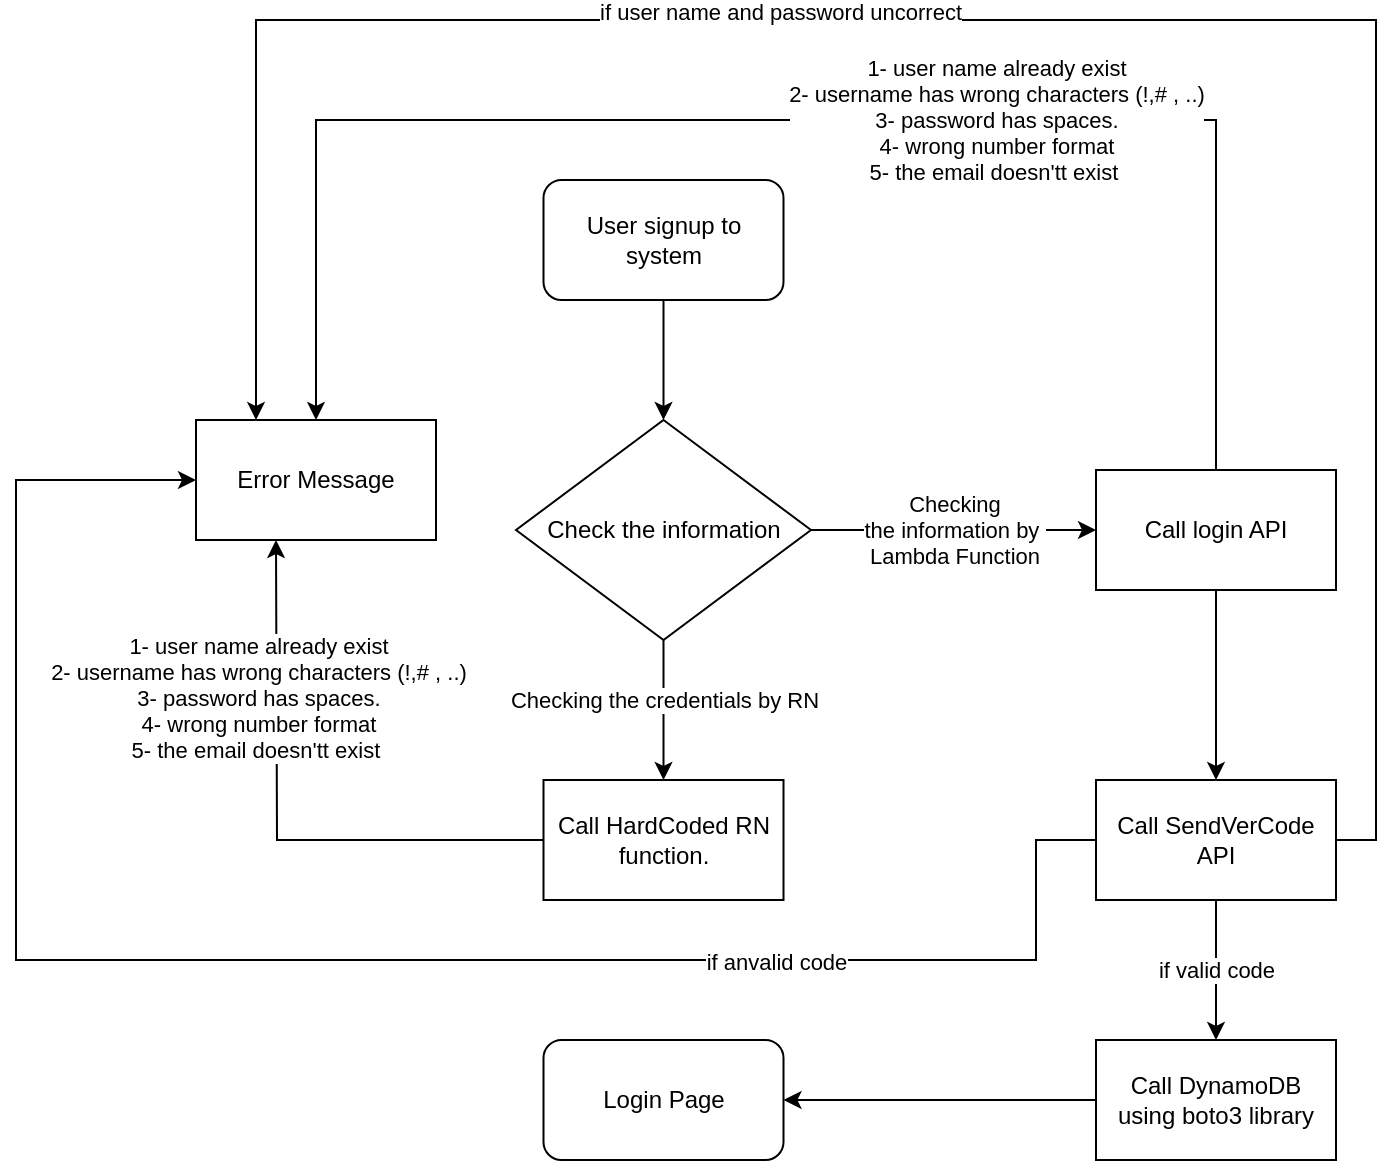 <mxfile version="24.4.13" type="device">
  <diagram name="Page-1" id="hQk4RfduXNzmqCUP8k7A">
    <mxGraphModel dx="2074" dy="723" grid="1" gridSize="10" guides="1" tooltips="1" connect="1" arrows="1" fold="1" page="1" pageScale="1" pageWidth="850" pageHeight="1100" math="0" shadow="0">
      <root>
        <mxCell id="0" />
        <mxCell id="1" parent="0" />
        <mxCell id="p782LLmFoIH0jyLvSGzz-21" style="edgeStyle=orthogonalEdgeStyle;rounded=0;orthogonalLoop=1;jettySize=auto;html=1;exitX=0.5;exitY=1;exitDx=0;exitDy=0;entryX=0.5;entryY=0;entryDx=0;entryDy=0;" edge="1" parent="1" source="p782LLmFoIH0jyLvSGzz-4" target="p782LLmFoIH0jyLvSGzz-7">
          <mxGeometry relative="1" as="geometry" />
        </mxCell>
        <mxCell id="p782LLmFoIH0jyLvSGzz-4" value="User signup to system" style="rounded=1;whiteSpace=wrap;html=1;" vertex="1" parent="1">
          <mxGeometry x="193.75" y="110" width="120" height="60" as="geometry" />
        </mxCell>
        <mxCell id="p782LLmFoIH0jyLvSGzz-5" value="Call login API" style="rounded=0;whiteSpace=wrap;html=1;" vertex="1" parent="1">
          <mxGeometry x="470" y="255" width="120" height="60" as="geometry" />
        </mxCell>
        <mxCell id="p782LLmFoIH0jyLvSGzz-7" value="Check the information" style="rhombus;whiteSpace=wrap;html=1;" vertex="1" parent="1">
          <mxGeometry x="180" y="230" width="147.5" height="110" as="geometry" />
        </mxCell>
        <mxCell id="p782LLmFoIH0jyLvSGzz-8" value="Call HardCoded RN function." style="rounded=0;whiteSpace=wrap;html=1;" vertex="1" parent="1">
          <mxGeometry x="193.75" y="410" width="120" height="60" as="geometry" />
        </mxCell>
        <mxCell id="p782LLmFoIH0jyLvSGzz-9" value="Checking the credentials by RN" style="endArrow=classic;html=1;rounded=0;exitX=0.5;exitY=1;exitDx=0;exitDy=0;entryX=0.5;entryY=0;entryDx=0;entryDy=0;" edge="1" parent="1" source="p782LLmFoIH0jyLvSGzz-7" target="p782LLmFoIH0jyLvSGzz-8">
          <mxGeometry x="-0.143" width="50" height="50" relative="1" as="geometry">
            <mxPoint x="513.75" y="380" as="sourcePoint" />
            <mxPoint x="563.75" y="330" as="targetPoint" />
            <mxPoint as="offset" />
          </mxGeometry>
        </mxCell>
        <mxCell id="p782LLmFoIH0jyLvSGzz-10" value="Checking&lt;div&gt;the information by&amp;nbsp;&lt;/div&gt;&lt;div&gt;Lambda Function&lt;/div&gt;" style="endArrow=classic;html=1;rounded=0;exitX=1;exitY=0.5;exitDx=0;exitDy=0;entryX=0;entryY=0.5;entryDx=0;entryDy=0;" edge="1" parent="1" source="p782LLmFoIH0jyLvSGzz-7" target="p782LLmFoIH0jyLvSGzz-5">
          <mxGeometry x="-0.004" width="50" height="50" relative="1" as="geometry">
            <mxPoint x="400" y="390" as="sourcePoint" />
            <mxPoint x="450" y="340" as="targetPoint" />
            <mxPoint as="offset" />
          </mxGeometry>
        </mxCell>
        <mxCell id="p782LLmFoIH0jyLvSGzz-11" value="" style="endArrow=classic;html=1;rounded=0;entryX=0.5;entryY=1;entryDx=0;entryDy=0;exitX=0;exitY=0.5;exitDx=0;exitDy=0;edgeStyle=orthogonalEdgeStyle;" edge="1" parent="1" source="p782LLmFoIH0jyLvSGzz-8">
          <mxGeometry width="50" height="50" relative="1" as="geometry">
            <mxPoint x="173.75" y="440" as="sourcePoint" />
            <mxPoint x="60" y="290" as="targetPoint" />
          </mxGeometry>
        </mxCell>
        <mxCell id="p782LLmFoIH0jyLvSGzz-12" value="1- user name already exist&lt;div&gt;2- username has wrong characters (!,# , ..)&lt;/div&gt;&lt;div&gt;3- password has spaces.&lt;/div&gt;&lt;div&gt;4- wrong number format&lt;/div&gt;&lt;div&gt;5- the email doesn&#39;tt exist&amp;nbsp;&lt;/div&gt;" style="edgeLabel;html=1;align=center;verticalAlign=middle;resizable=0;points=[];" vertex="1" connectable="0" parent="p782LLmFoIH0jyLvSGzz-11">
          <mxGeometry x="0.214" y="-1" relative="1" as="geometry">
            <mxPoint x="-11" y="-32" as="offset" />
          </mxGeometry>
        </mxCell>
        <mxCell id="p782LLmFoIH0jyLvSGzz-30" style="edgeStyle=orthogonalEdgeStyle;rounded=0;orthogonalLoop=1;jettySize=auto;html=1;exitX=1;exitY=0.5;exitDx=0;exitDy=0;entryX=0.25;entryY=0;entryDx=0;entryDy=0;" edge="1" parent="1" source="p782LLmFoIH0jyLvSGzz-13" target="p782LLmFoIH0jyLvSGzz-15">
          <mxGeometry relative="1" as="geometry">
            <Array as="points">
              <mxPoint x="610" y="440" />
              <mxPoint x="610" y="30" />
              <mxPoint x="50" y="30" />
            </Array>
          </mxGeometry>
        </mxCell>
        <mxCell id="p782LLmFoIH0jyLvSGzz-31" value="if user name and password uncorrect" style="edgeLabel;html=1;align=center;verticalAlign=middle;resizable=0;points=[];" vertex="1" connectable="0" parent="p782LLmFoIH0jyLvSGzz-30">
          <mxGeometry x="0.224" y="-4" relative="1" as="geometry">
            <mxPoint as="offset" />
          </mxGeometry>
        </mxCell>
        <mxCell id="p782LLmFoIH0jyLvSGzz-13" value="Call SendVerCode API" style="rounded=0;whiteSpace=wrap;html=1;" vertex="1" parent="1">
          <mxGeometry x="470" y="410" width="120" height="60" as="geometry" />
        </mxCell>
        <mxCell id="p782LLmFoIH0jyLvSGzz-15" value="Error Message" style="rounded=0;whiteSpace=wrap;html=1;" vertex="1" parent="1">
          <mxGeometry x="20" y="230" width="120" height="60" as="geometry" />
        </mxCell>
        <mxCell id="p782LLmFoIH0jyLvSGzz-16" value="" style="endArrow=classic;html=1;rounded=0;exitX=0.5;exitY=0;exitDx=0;exitDy=0;entryX=0.5;entryY=0;entryDx=0;entryDy=0;edgeStyle=orthogonalEdgeStyle;" edge="1" parent="1" source="p782LLmFoIH0jyLvSGzz-5" target="p782LLmFoIH0jyLvSGzz-15">
          <mxGeometry width="50" height="50" relative="1" as="geometry">
            <mxPoint x="430" y="380" as="sourcePoint" />
            <mxPoint x="480" y="330" as="targetPoint" />
            <Array as="points">
              <mxPoint x="530" y="80" />
              <mxPoint x="80" y="80" />
            </Array>
          </mxGeometry>
        </mxCell>
        <mxCell id="p782LLmFoIH0jyLvSGzz-17" value="1- user name already exist&lt;div&gt;2- username has wrong characters (!,# , ..)&lt;/div&gt;&lt;div&gt;3- password has spaces.&lt;/div&gt;&lt;div&gt;4- wrong number format&lt;/div&gt;&lt;div&gt;5- the email doesn&#39;tt exist&amp;nbsp;&lt;/div&gt;" style="edgeLabel;html=1;align=center;verticalAlign=middle;resizable=0;points=[];" vertex="1" connectable="0" parent="1">
          <mxGeometry x="420.005" y="79.998" as="geometry" />
        </mxCell>
        <mxCell id="p782LLmFoIH0jyLvSGzz-18" value="" style="endArrow=classic;html=1;rounded=0;exitX=0.5;exitY=1;exitDx=0;exitDy=0;entryX=0.5;entryY=0;entryDx=0;entryDy=0;" edge="1" parent="1" source="p782LLmFoIH0jyLvSGzz-5" target="p782LLmFoIH0jyLvSGzz-13">
          <mxGeometry width="50" height="50" relative="1" as="geometry">
            <mxPoint x="430" y="380" as="sourcePoint" />
            <mxPoint x="480" y="330" as="targetPoint" />
          </mxGeometry>
        </mxCell>
        <mxCell id="p782LLmFoIH0jyLvSGzz-23" value="Login Page" style="rounded=1;whiteSpace=wrap;html=1;" vertex="1" parent="1">
          <mxGeometry x="193.75" y="540" width="120" height="60" as="geometry" />
        </mxCell>
        <mxCell id="p782LLmFoIH0jyLvSGzz-37" style="edgeStyle=orthogonalEdgeStyle;rounded=0;orthogonalLoop=1;jettySize=auto;html=1;exitX=0;exitY=0.5;exitDx=0;exitDy=0;entryX=1;entryY=0.5;entryDx=0;entryDy=0;" edge="1" parent="1" source="p782LLmFoIH0jyLvSGzz-32" target="p782LLmFoIH0jyLvSGzz-23">
          <mxGeometry relative="1" as="geometry" />
        </mxCell>
        <mxCell id="p782LLmFoIH0jyLvSGzz-32" value="Call DynamoDB&lt;div&gt;using boto3 library&lt;/div&gt;" style="rounded=0;whiteSpace=wrap;html=1;" vertex="1" parent="1">
          <mxGeometry x="470" y="540" width="120" height="60" as="geometry" />
        </mxCell>
        <mxCell id="p782LLmFoIH0jyLvSGzz-34" value="if valid code" style="endArrow=classic;html=1;rounded=0;exitX=0.5;exitY=1;exitDx=0;exitDy=0;entryX=0.5;entryY=0;entryDx=0;entryDy=0;" edge="1" parent="1" source="p782LLmFoIH0jyLvSGzz-13" target="p782LLmFoIH0jyLvSGzz-32">
          <mxGeometry width="50" height="50" relative="1" as="geometry">
            <mxPoint x="500" y="350" as="sourcePoint" />
            <mxPoint x="550" y="300" as="targetPoint" />
          </mxGeometry>
        </mxCell>
        <mxCell id="p782LLmFoIH0jyLvSGzz-35" value="" style="endArrow=classic;html=1;rounded=0;exitX=0;exitY=0.5;exitDx=0;exitDy=0;entryX=0;entryY=0.5;entryDx=0;entryDy=0;edgeStyle=orthogonalEdgeStyle;" edge="1" parent="1" source="p782LLmFoIH0jyLvSGzz-13" target="p782LLmFoIH0jyLvSGzz-15">
          <mxGeometry width="50" height="50" relative="1" as="geometry">
            <mxPoint x="440" y="440" as="sourcePoint" />
            <mxPoint x="-10" y="260" as="targetPoint" />
            <Array as="points">
              <mxPoint x="440" y="440" />
              <mxPoint x="440" y="500" />
              <mxPoint x="-70" y="500" />
              <mxPoint x="-70" y="260" />
            </Array>
          </mxGeometry>
        </mxCell>
        <mxCell id="p782LLmFoIH0jyLvSGzz-36" value="if anvalid code" style="edgeLabel;html=1;align=center;verticalAlign=middle;resizable=0;points=[];" vertex="1" connectable="0" parent="p782LLmFoIH0jyLvSGzz-35">
          <mxGeometry x="-0.527" y="1" relative="1" as="geometry">
            <mxPoint as="offset" />
          </mxGeometry>
        </mxCell>
      </root>
    </mxGraphModel>
  </diagram>
</mxfile>
